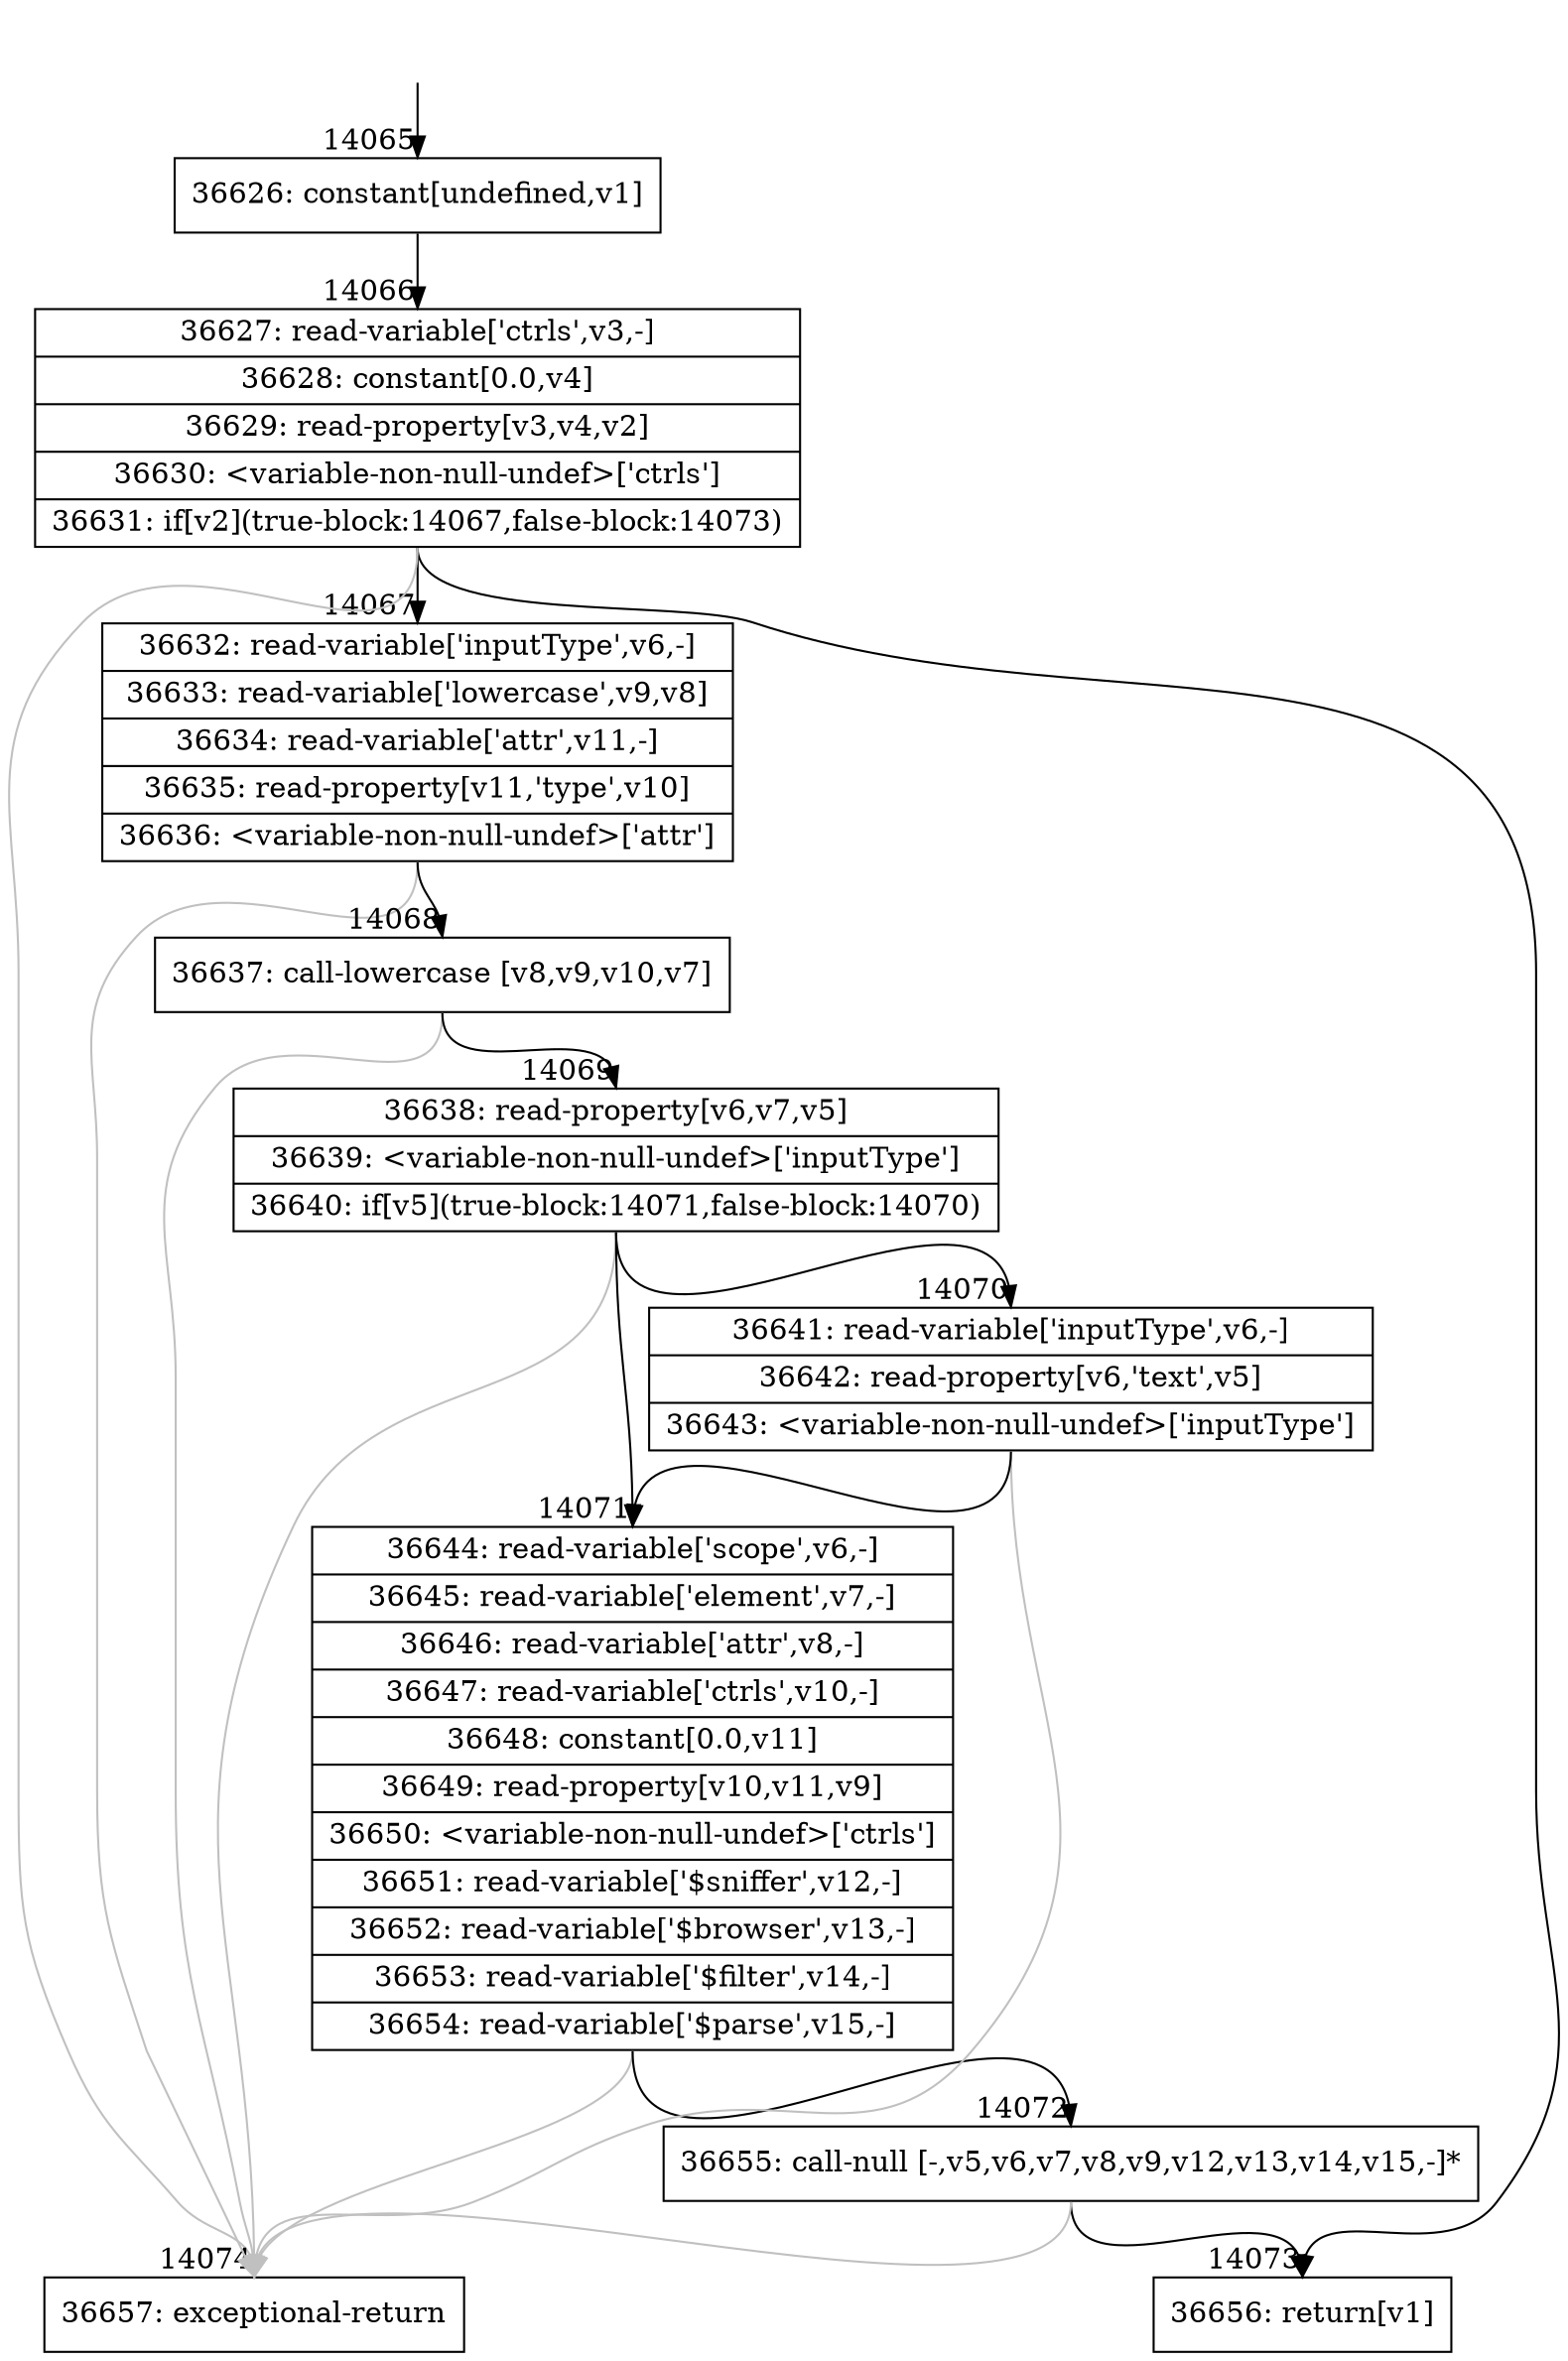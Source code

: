 digraph {
rankdir="TD"
BB_entry1101[shape=none,label=""];
BB_entry1101 -> BB14065 [tailport=s, headport=n, headlabel="    14065"]
BB14065 [shape=record label="{36626: constant[undefined,v1]}" ] 
BB14065 -> BB14066 [tailport=s, headport=n, headlabel="      14066"]
BB14066 [shape=record label="{36627: read-variable['ctrls',v3,-]|36628: constant[0.0,v4]|36629: read-property[v3,v4,v2]|36630: \<variable-non-null-undef\>['ctrls']|36631: if[v2](true-block:14067,false-block:14073)}" ] 
BB14066 -> BB14067 [tailport=s, headport=n, headlabel="      14067"]
BB14066 -> BB14073 [tailport=s, headport=n, headlabel="      14073"]
BB14066 -> BB14074 [tailport=s, headport=n, color=gray, headlabel="      14074"]
BB14067 [shape=record label="{36632: read-variable['inputType',v6,-]|36633: read-variable['lowercase',v9,v8]|36634: read-variable['attr',v11,-]|36635: read-property[v11,'type',v10]|36636: \<variable-non-null-undef\>['attr']}" ] 
BB14067 -> BB14068 [tailport=s, headport=n, headlabel="      14068"]
BB14067 -> BB14074 [tailport=s, headport=n, color=gray]
BB14068 [shape=record label="{36637: call-lowercase [v8,v9,v10,v7]}" ] 
BB14068 -> BB14069 [tailport=s, headport=n, headlabel="      14069"]
BB14068 -> BB14074 [tailport=s, headport=n, color=gray]
BB14069 [shape=record label="{36638: read-property[v6,v7,v5]|36639: \<variable-non-null-undef\>['inputType']|36640: if[v5](true-block:14071,false-block:14070)}" ] 
BB14069 -> BB14071 [tailport=s, headport=n, headlabel="      14071"]
BB14069 -> BB14070 [tailport=s, headport=n, headlabel="      14070"]
BB14069 -> BB14074 [tailport=s, headport=n, color=gray]
BB14070 [shape=record label="{36641: read-variable['inputType',v6,-]|36642: read-property[v6,'text',v5]|36643: \<variable-non-null-undef\>['inputType']}" ] 
BB14070 -> BB14071 [tailport=s, headport=n]
BB14070 -> BB14074 [tailport=s, headport=n, color=gray]
BB14071 [shape=record label="{36644: read-variable['scope',v6,-]|36645: read-variable['element',v7,-]|36646: read-variable['attr',v8,-]|36647: read-variable['ctrls',v10,-]|36648: constant[0.0,v11]|36649: read-property[v10,v11,v9]|36650: \<variable-non-null-undef\>['ctrls']|36651: read-variable['$sniffer',v12,-]|36652: read-variable['$browser',v13,-]|36653: read-variable['$filter',v14,-]|36654: read-variable['$parse',v15,-]}" ] 
BB14071 -> BB14072 [tailport=s, headport=n, headlabel="      14072"]
BB14071 -> BB14074 [tailport=s, headport=n, color=gray]
BB14072 [shape=record label="{36655: call-null [-,v5,v6,v7,v8,v9,v12,v13,v14,v15,-]*}" ] 
BB14072 -> BB14073 [tailport=s, headport=n]
BB14072 -> BB14074 [tailport=s, headport=n, color=gray]
BB14073 [shape=record label="{36656: return[v1]}" ] 
BB14074 [shape=record label="{36657: exceptional-return}" ] 
//#$~ 22007
}
